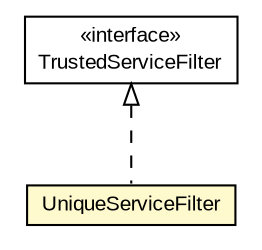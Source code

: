 #!/usr/local/bin/dot
#
# Class diagram 
# Generated by UMLGraph version R5_6-24-gf6e263 (http://www.umlgraph.org/)
#

digraph G {
	edge [fontname="arial",fontsize=10,labelfontname="arial",labelfontsize=10];
	node [fontname="arial",fontsize=10,shape=plaintext];
	nodesep=0.25;
	ranksep=0.5;
	// eu.europa.esig.dss.validation.process.qualification.trust.filter.UniqueServiceFilter
	c750471 [label=<<table title="eu.europa.esig.dss.validation.process.qualification.trust.filter.UniqueServiceFilter" border="0" cellborder="1" cellspacing="0" cellpadding="2" port="p" bgcolor="lemonChiffon" href="./UniqueServiceFilter.html">
		<tr><td><table border="0" cellspacing="0" cellpadding="1">
<tr><td align="center" balign="center"> UniqueServiceFilter </td></tr>
		</table></td></tr>
		</table>>, URL="./UniqueServiceFilter.html", fontname="arial", fontcolor="black", fontsize=10.0];
	// eu.europa.esig.dss.validation.process.qualification.trust.filter.TrustedServiceFilter
	c750473 [label=<<table title="eu.europa.esig.dss.validation.process.qualification.trust.filter.TrustedServiceFilter" border="0" cellborder="1" cellspacing="0" cellpadding="2" port="p" href="./TrustedServiceFilter.html">
		<tr><td><table border="0" cellspacing="0" cellpadding="1">
<tr><td align="center" balign="center"> &#171;interface&#187; </td></tr>
<tr><td align="center" balign="center"> TrustedServiceFilter </td></tr>
		</table></td></tr>
		</table>>, URL="./TrustedServiceFilter.html", fontname="arial", fontcolor="black", fontsize=10.0];
	//eu.europa.esig.dss.validation.process.qualification.trust.filter.UniqueServiceFilter implements eu.europa.esig.dss.validation.process.qualification.trust.filter.TrustedServiceFilter
	c750473:p -> c750471:p [dir=back,arrowtail=empty,style=dashed];
}


